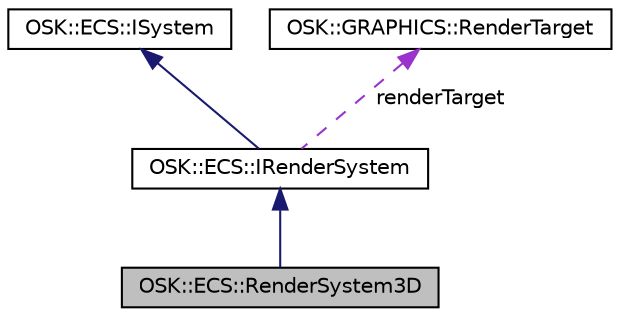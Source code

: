 digraph "OSK::ECS::RenderSystem3D"
{
 // LATEX_PDF_SIZE
  edge [fontname="Helvetica",fontsize="10",labelfontname="Helvetica",labelfontsize="10"];
  node [fontname="Helvetica",fontsize="10",shape=record];
  Node1 [label="OSK::ECS::RenderSystem3D",height=0.2,width=0.4,color="black", fillcolor="grey75", style="filled", fontcolor="black",tooltip="Sistema que se encarga del renderizado de modelos 3D de los objetos."];
  Node2 -> Node1 [dir="back",color="midnightblue",fontsize="10",style="solid",fontname="Helvetica"];
  Node2 [label="OSK::ECS::IRenderSystem",height=0.2,width=0.4,color="black", fillcolor="white", style="filled",URL="$class_o_s_k_1_1_e_c_s_1_1_i_render_system.html",tooltip="Clase base para sistemas de renderizado."];
  Node3 -> Node2 [dir="back",color="midnightblue",fontsize="10",style="solid",fontname="Helvetica"];
  Node3 [label="OSK::ECS::ISystem",height=0.2,width=0.4,color="black", fillcolor="white", style="filled",URL="$class_o_s_k_1_1_e_c_s_1_1_i_system.html",tooltip="Un sistema se encarga de ejecutar lógica con los datos de los componentes. Los componentes no son más..."];
  Node4 -> Node2 [dir="back",color="darkorchid3",fontsize="10",style="dashed",label=" renderTarget" ,fontname="Helvetica"];
  Node4 [label="OSK::GRAPHICS::RenderTarget",height=0.2,width=0.4,color="black", fillcolor="white", style="filled",URL="$class_o_s_k_1_1_g_r_a_p_h_i_c_s_1_1_render_target.html",tooltip="Representa una textura a la que se puede renderizar."];
}
